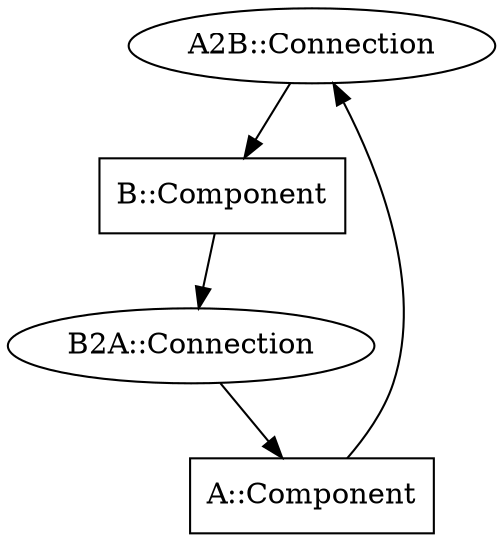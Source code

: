 digraph fptc_base {
  "A2B::Connection"
  "A2B::Connection" -> "B::Component"
  "A::Component" -> "A2B::Connection"
  "A::Component" [shape = box]
  "B2A::Connection"
  "B2A::Connection" -> "A::Component"
  "B::Component" -> "B2A::Connection"
  "B::Component" [shape = box]
}